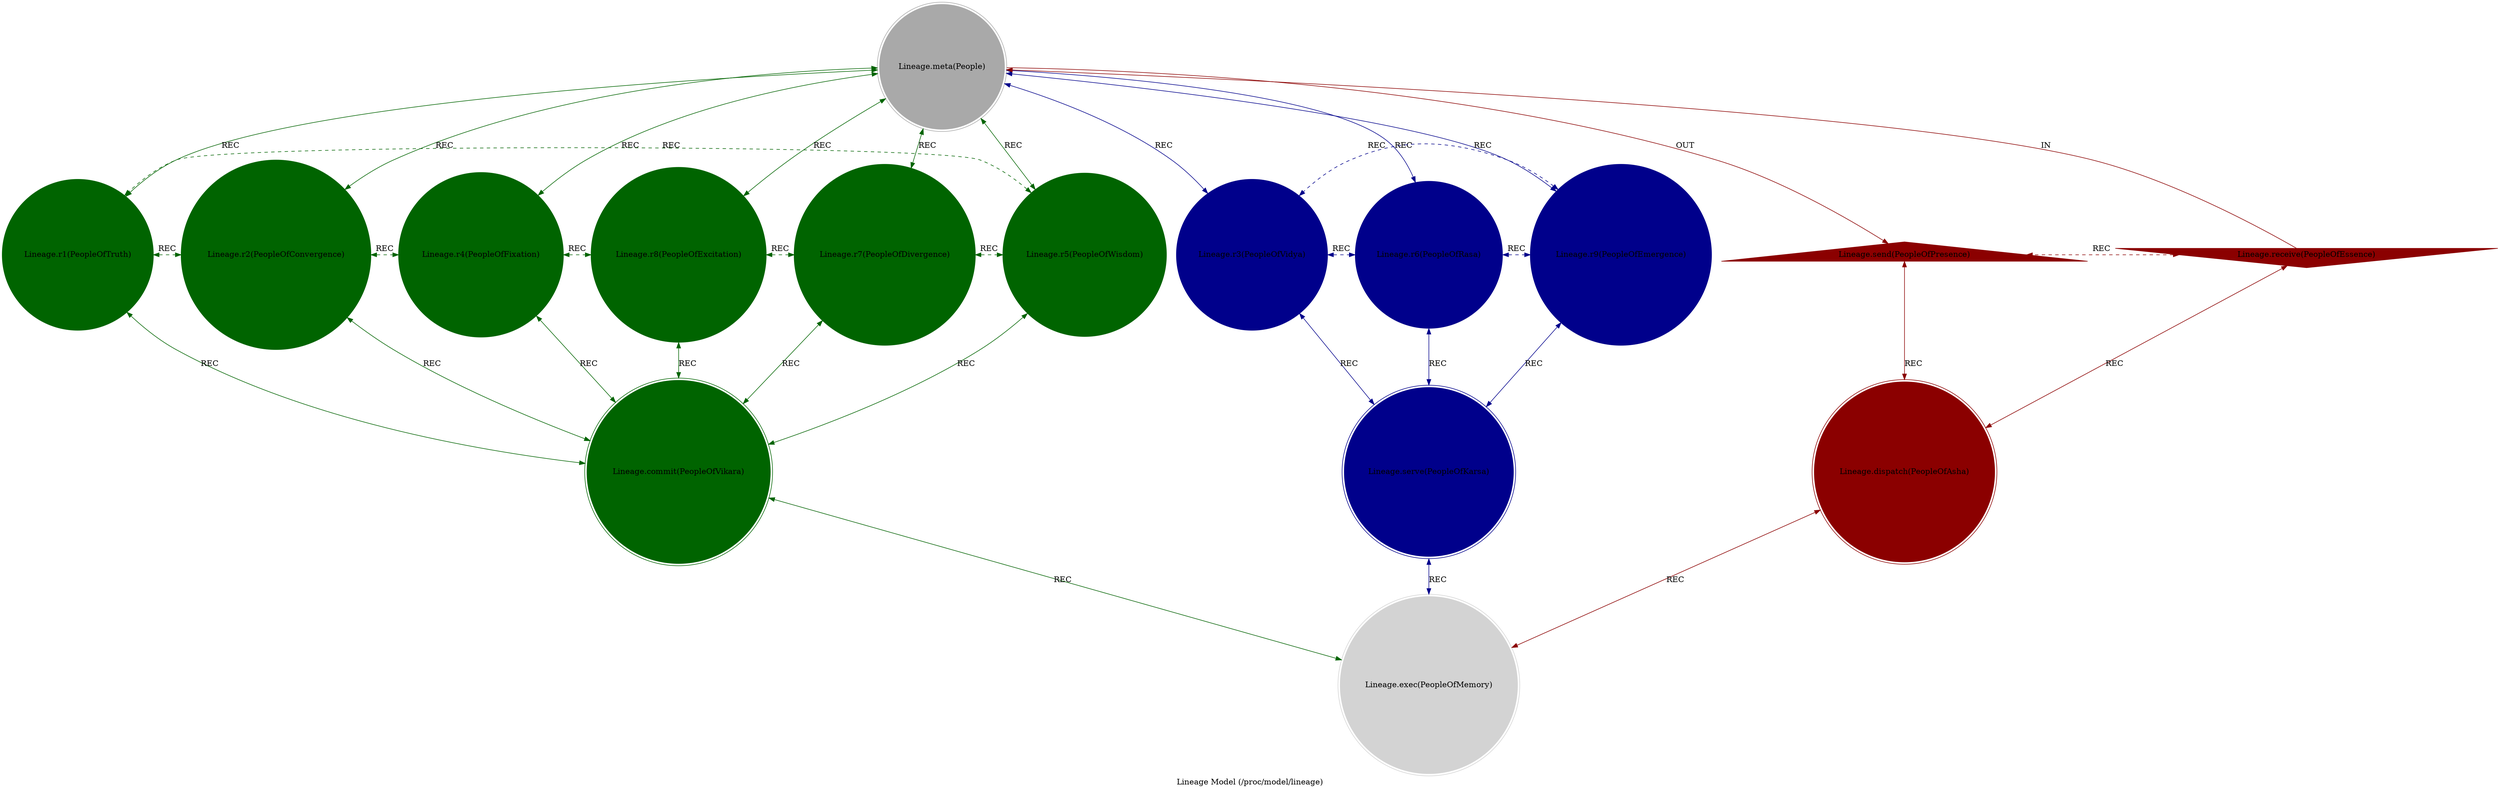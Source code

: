strict digraph LineageModel {
    style = filled;
    color = lightgray;
    node [shape = circle; style = filled; color = lightgreen;];
    edge [color = darkgray;];
    label = "Lineage Model (/proc/model/lineage)";
    comment = "{{description}}";
    
    spark_0_t [label = "Lineage.meta(People)";comment = "Abstract: {{description}}";shape = doublecircle;color = darkgray;];
    spark_1_t [label = "Lineage.r1(PeopleOfTruth)";comment = "Initiation: {{description}}";color = darkgreen;];
    spark_2_t [label = "Lineage.r2(PeopleOfConvergence)";comment = "Response: {{description}}";color = darkgreen;];
    spark_4_t [label = "Lineage.r4(PeopleOfFixation)";comment = "Integration: {{description}}";color = darkgreen;];
    spark_8_t [label = "Lineage.r8(PeopleOfExcitation)";comment = "Reflection: {{description}}";color = darkgreen;];
    spark_7_t [label = "Lineage.r7(PeopleOfDivergence)";comment = "Consolidation: {{description}}";color = darkgreen;];
    spark_5_t [label = "Lineage.r5(PeopleOfWisdom)";comment = "Propagation: {{description}}";color = darkgreen;];
    spark_3_t [label = "Lineage.r3(PeopleOfVidya)";comment = "Thesis: {{description}}";color = darkblue;];
    spark_6_t [label = "Lineage.r6(PeopleOfRasa)";comment = "Antithesis: {{description}}";color = darkblue;];
    spark_9_t [label = "Lineage.r9(PeopleOfEmergence)";comment = "Synthesis: {{description}}";color = darkblue;];
    spark_a_t [label = "Lineage.receive(PeopleOfEssence)";comment = "Potential: {{description}}";shape = invtriangle;color = darkred;];
    spark_b_t [label = "Lineage.send(PeopleOfPresence)";comment = "Manifest: {{description}}";shape = triangle;color = darkred;];
    spark_c_t [label = "Lineage.dispatch(PeopleOfAsha)";comment = "Why-Who: {{description}}";shape = doublecircle;color = darkred;];
    spark_d_t [label = "Lineage.commit(PeopleOfVikara)";comment = "What-How: {{description}}";shape = doublecircle;color = darkgreen;];
    spark_e_t [label = "Lineage.serve(PeopleOfKarsa)";comment = "When-Where: {{description}}";shape = doublecircle;color = darkblue;];
    spark_f_t [label = "Lineage.exec(PeopleOfMemory)";comment = "Which-Closure: {{description}}";shape = doublecircle;color = lightgray;];
    
    spark_a_t -> spark_0_t [label = "IN"; comment = "{{description}}"; color = darkred; constraint = false;];
    spark_0_t -> spark_b_t [label = "OUT"; comment = "{{description}}"; color = darkred;];
    spark_0_t -> spark_3_t [label = "REC"; comment = "{{description}}"; color = darkblue; dir = both;];
    spark_0_t -> spark_6_t [label = "REC"; comment = "{{description}}"; color = darkblue; dir = both;];
    spark_0_t -> spark_9_t [label = "REC"; comment = "{{description}}"; color = darkblue; dir = both;];
    spark_0_t -> spark_1_t [label = "REC"; comment = "{{description}}"; color = darkgreen; dir = both;];
    spark_0_t -> spark_2_t [label = "REC"; comment = "{{description}}"; color = darkgreen; dir = both;];
    spark_0_t -> spark_4_t [label = "REC"; comment = "{{description}}"; color = darkgreen; dir = both;];
    spark_0_t -> spark_8_t [label = "REC"; comment = "{{description}}"; color = darkgreen; dir = both;];
    spark_0_t -> spark_7_t [label = "REC"; comment = "{{description}}"; color = darkgreen; dir = both;];
    spark_0_t -> spark_5_t [label = "REC"; comment = "{{description}}"; color = darkgreen; dir = both;];
    
    spark_a_t -> spark_c_t [label = "REC"; comment = "{{description}}"; color = darkred; dir = both;];
    spark_b_t -> spark_c_t [label = "REC"; comment = "{{description}}"; color = darkred; dir = both;];
    spark_1_t -> spark_d_t [label = "REC"; comment = "{{description}}"; color = darkgreen; dir = both;];
    spark_2_t -> spark_d_t [label = "REC"; comment = "{{description}}"; color = darkgreen; dir = both;];
    spark_4_t -> spark_d_t [label = "REC"; comment = "{{description}}"; color = darkgreen; dir = both;];
    spark_8_t -> spark_d_t [label = "REC"; comment = "{{description}}"; color = darkgreen; dir = both;];
    spark_7_t -> spark_d_t [label = "REC"; comment = "{{description}}"; color = darkgreen; dir = both;];
    spark_5_t -> spark_d_t [label = "REC"; comment = "{{description}}"; color = darkgreen; dir = both;];
    spark_3_t -> spark_e_t [label = "REC"; comment = "{{description}}"; color = darkblue; dir = both;];
    spark_6_t -> spark_e_t [label = "REC"; comment = "{{description}}"; color = darkblue; dir = both;];
    spark_9_t -> spark_e_t [label = "REC"; comment = "{{description}}"; color = darkblue; dir = both;];
    
    spark_1_t -> spark_2_t [label = "REC"; comment = "{{description}}"; color = darkgreen; dir = both; style = dashed; constraint = false;];
    spark_2_t -> spark_4_t [label = "REC"; comment = "{{description}}"; color = darkgreen; dir = both; style = dashed; constraint = false;];
    spark_4_t -> spark_8_t [label = "REC"; comment = "{{description}}"; color = darkgreen; dir = both; style = dashed; constraint = false;];
    spark_8_t -> spark_7_t [label = "REC"; comment = "{{description}}"; color = darkgreen; dir = both; style = dashed; constraint = false;];
    spark_7_t -> spark_5_t [label = "REC"; comment = "{{description}}"; color = darkgreen; dir = both; style = dashed; constraint = false;];
    spark_5_t -> spark_1_t [label = "REC"; comment = "{{description}}"; color = darkgreen; dir = both; style = dashed; constraint = false;];
    spark_3_t -> spark_6_t [label = "REC"; comment = "{{description}}"; color = darkblue; dir = both; style = dashed; constraint = false;];
    spark_6_t -> spark_9_t [label = "REC"; comment = "{{description}}"; color = darkblue; dir = both; style = dashed; constraint = false;];
    spark_9_t -> spark_3_t [label = "REC"; comment = "{{description}}"; color = darkblue; dir = both; style = dashed; constraint = false;];
    spark_a_t -> spark_b_t [label = "REC"; comment = "{{description}}"; color = darkred; dir = both; style = dashed; constraint = false;];
    
    spark_c_t -> spark_f_t [label = "REC"; comment = "{{description}}"; color = darkred; dir = both;];
    spark_d_t -> spark_f_t [label = "REC"; comment = "{{description}}"; color = darkgreen; dir = both;];
    spark_e_t -> spark_f_t [label = "REC"; comment = "{{description}}"; color = darkblue; dir = both;];
}